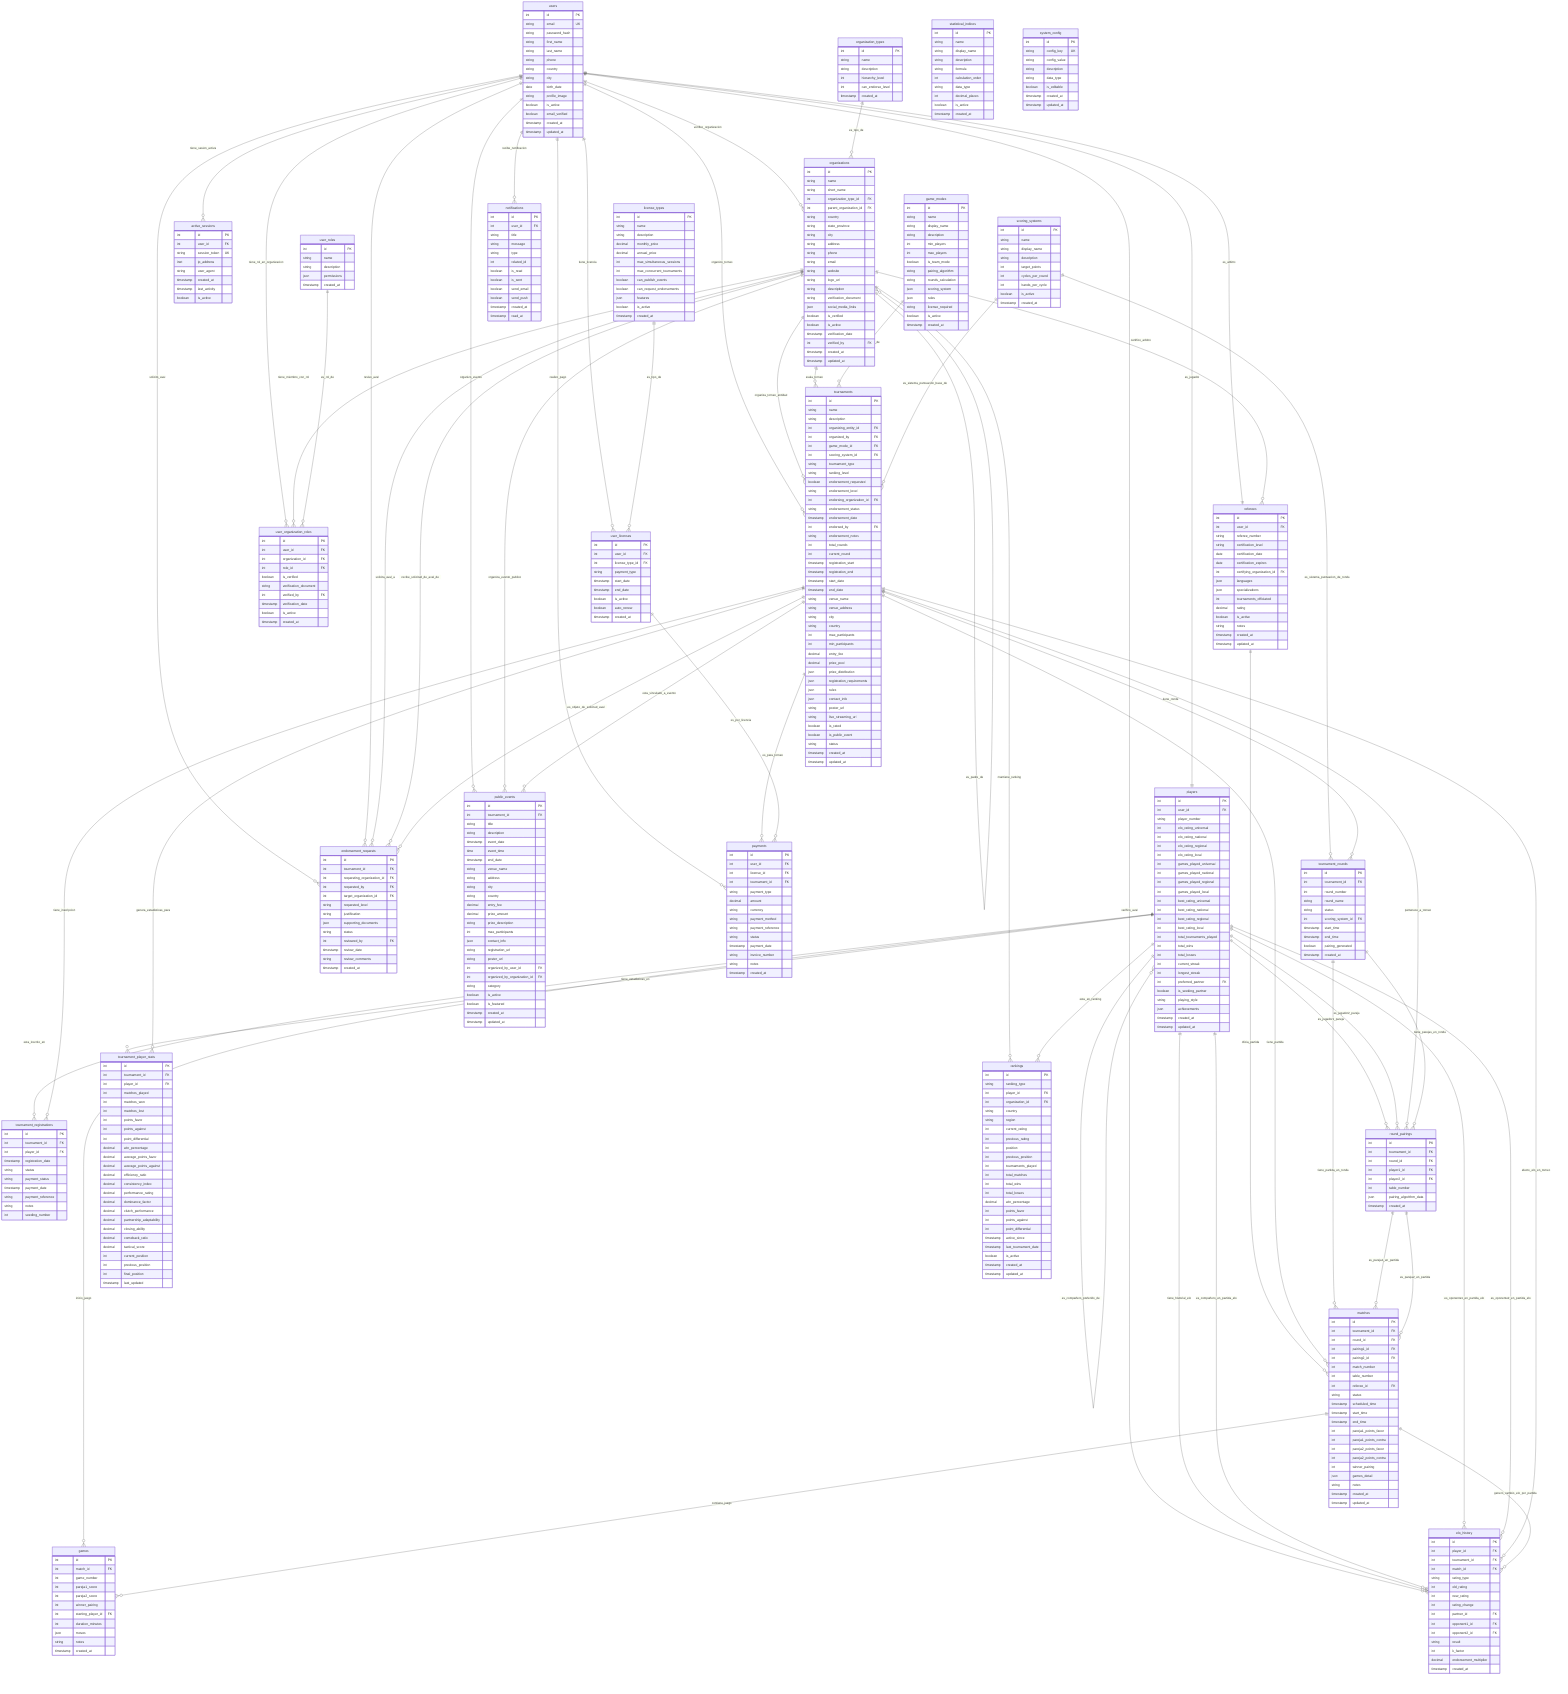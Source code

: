 erDiagram
    users {
        int id PK
        string email UK
        string password_hash
        string first_name
        string last_name
        string phone
        string country
        string city
        date birth_date
        string profile_image
        boolean is_active
        boolean email_verified
        timestamp created_at
        timestamp updated_at
    }

    license_types {
        int id PK
        string name
        string description
        decimal monthly_price
        decimal annual_price
        int max_simultaneous_sessions
        int max_concurrent_tournaments
        boolean can_publish_events
        boolean can_request_endorsements
        json features
        boolean is_active
        timestamp created_at
    }

    user_licenses {
        int id PK
        int user_id FK
        int license_type_id FK
        string payment_type
        timestamp start_date
        timestamp end_date
        boolean is_active
        boolean auto_renew
        timestamp created_at
    }

    active_sessions {
        int id PK
        int user_id FK
        string session_token UK
        inet ip_address
        string user_agent
        timestamp created_at
        timestamp last_activity
        boolean is_active
    }

    organization_types {
        int id PK
        string name
        string description
        int hierarchy_level
        int can_endorse_level
        timestamp created_at
    }

    organizations {
        int id PK
        string name
        string short_name
        int organization_type_id FK
        int parent_organization_id FK
        string country
        string state_province
        string city
        string address
        string phone
        string email
        string website
        string logo_url
        string description
        string verification_document
        json social_media_links
        boolean is_verified
        boolean is_active
        timestamp verification_date
        int verified_by FK
        timestamp created_at
        timestamp updated_at
    }

    user_roles {
        int id PK
        string name
        string description
        json permissions
        timestamp created_at
    }

    user_organization_roles {
        int id PK
        int user_id FK
        int organization_id FK
        int role_id FK
        boolean is_verified
        string verification_document
        int verified_by FK
        timestamp verification_date
        boolean is_active
        timestamp created_at
        %% UK(user_id, organization_id, role_id)
    }

    players {
        int id PK
        int user_id FK
        string player_number
        int elo_rating_universal
        int elo_rating_national
        int elo_rating_regional
        int elo_rating_local
        int games_played_universal
        int games_played_national
        int games_played_regional
        int games_played_local
        int best_rating_universal
        int best_rating_national
        int best_rating_regional
        int best_rating_local
        int total_tournaments_played
        int total_wins
        int total_losses
        int current_streak
        int longest_streak
        int preferred_partner FK
        boolean is_seeking_partner
        string playing_style
        json achievements
        timestamp created_at
        timestamp updated_at
    }

    referees {
        int id PK
        int user_id FK
        string referee_number
        string certification_level
        date certification_date
        date certification_expires
        int certifying_organization_id FK
        json languages
        json specializations
        int tournaments_officiated
        decimal rating
        boolean is_active
        string notes
        timestamp created_at
        timestamp updated_at
    }

    game_modes {
        int id PK
        string name
        string display_name
        string description
        int min_players
        int max_players
        boolean is_team_mode
        string pairing_algorithm
        string rounds_calculation
        json scoring_system
        json rules
        string license_required
        boolean is_active
        timestamp created_at
    }

    scoring_systems {
        int id PK
        string name
        string display_name
        string description
        int target_points
        int cycles_per_round
        int hands_per_cycle
        boolean is_active
        timestamp created_at
    }

    statistical_indices {
        int id PK
        string name
        string display_name
        string description
        string formula
        int calculation_order
        string data_type
        int decimal_places
        boolean is_active
        timestamp created_at
    }

    tournaments {
        int id PK
        string name
        string description
        int organizing_entity_id FK
        int organized_by FK
        int game_mode_id FK
        int scoring_system_id FK
        string tournament_type
        string ranking_level
        boolean endorsement_requested
        string endorsement_level
        int endorsing_organization_id FK
        string endorsement_status
        timestamp endorsement_date
        int endorsed_by FK
        string endorsement_notes
        int total_rounds
        int current_round
        timestamp registration_start
        timestamp registration_end
        timestamp start_date
        timestamp end_date
        string venue_name
        string venue_address
        string city
        string country
        int max_participants
        int min_participants
        decimal entry_fee
        decimal prize_pool
        json prize_distribution
        json registration_requirements
        json rules
        json contact_info
        string poster_url
        string live_streaming_url
        boolean is_rated
        boolean is_public_event
        string status
        timestamp created_at
        timestamp updated_at
    }

    tournament_registrations {
        int id PK
        int tournament_id FK
        int player_id FK
        timestamp registration_date
        string status
        string payment_status
        timestamp payment_date
        string payment_reference
        string notes
        int seeding_number
        %% UK(tournament_id, player_id)
    }

    tournament_rounds {
        int id PK
        int tournament_id FK
        int round_number
        string round_name
        string status
        int scoring_system_id FK
        timestamp start_time
        timestamp end_time
        boolean pairing_generated
        timestamp created_at
    }

    round_pairings {
        int id PK
        int tournament_id FK
        int round_id FK
        int player1_id FK
        int player2_id FK
        int table_number
        json pairing_algorithm_data
        timestamp created_at
        %% UK(round_id, player1_id)
        %% UK(round_id, player2_id)
    }

    matches {
        int id PK
        int tournament_id FK
        int round_id FK
        int pairing1_id FK
        int pairing2_id FK
        int match_number
        int table_number
        int referee_id FK
        string status
        timestamp scheduled_time
        timestamp start_time
        timestamp end_time
        int pareja1_points_favor
        int pareja1_points_contra
        int pareja2_points_favor
        int pareja2_points_contra
        int winner_pairing
        json games_detail
        string notes
        timestamp created_at
        timestamp updated_at
    }

    games {
        int id PK
        int match_id FK
        int game_number
        int pareja1_score
        int pareja2_score
        int winner_pairing
        int starting_player_id FK
        int duration_minutes
        json moves
        string notes
        timestamp created_at
    }

    tournament_player_stats {
        int id PK
        int tournament_id FK
        int player_id FK
        int matches_played
        int matches_won
        int matches_lost
        int points_favor
        int points_against
        int point_differential
        decimal win_percentage
        decimal average_points_favor
        decimal average_points_against
        decimal efficiency_ratio
        decimal consistency_index
        decimal performance_rating
        decimal dominance_factor
        decimal clutch_performance
        decimal partnership_adaptability
        decimal closing_ability
        decimal comeback_ratio
        decimal tactical_score
        int current_position
        int previous_position
        int final_position
        timestamp last_updated
        %% UK(tournament_id, player_id)
    }

    elo_history {
        int id PK
        int player_id FK
        int tournament_id FK
        int match_id FK
        string rating_type
        int old_rating
        int new_rating
        int rating_change
        int partner_id FK
        int opponent1_id FK
        int opponent2_id FK
        string result
        int k_factor
        decimal endorsement_multiplier
        timestamp created_at
    }

    rankings {
        int id PK
        string ranking_type
        int player_id FK
        int organization_id FK
        string country
        string region
        int current_rating
        int previous_rating
        int position
        int previous_position
        int tournaments_played
        int total_matches
        int total_wins
        int total_losses
        decimal win_percentage
        int points_favor
        int points_against
        int point_differential
        timestamp active_since
        timestamp last_tournament_date
        boolean is_active
        timestamp created_at
        timestamp updated_at
        %% UK(ranking_type, player_id, organization_id, country, region)
    }

    endorsement_requests {
        int id PK
        int tournament_id FK
        int requesting_organization_id FK
        int requested_by FK
        int target_organization_id FK
        string requested_level
        string justification
        json supporting_documents
        string status
        int reviewed_by FK
        timestamp review_date
        string review_comments
        timestamp created_at
    }

    public_events {
        int id PK
        int tournament_id FK
        string title
        string description
        timestamp event_date
        time event_time
        timestamp end_date
        string venue_name
        string address
        string city
        string country
        decimal entry_fee
        decimal prize_amount
        string prize_description
        int max_participants
        json contact_info
        string registration_url
        string poster_url
        int organized_by_user_id FK
        int organized_by_organization_id FK
        string category
        boolean is_active
        boolean is_featured
        timestamp created_at
        timestamp updated_at
    }

    payments {
        int id PK
        int user_id FK
        int license_id FK
        int tournament_id FK
        string payment_type
        decimal amount
        string currency
        string payment_method
        string payment_reference
        string status
        timestamp payment_date
        string invoice_number
        string notes
        timestamp created_at
    }

    notifications {
        int id PK
        int user_id FK
        string title
        string message
        string type
        int related_id
        boolean is_read
        boolean is_sent
        boolean send_email
        boolean send_push
        timestamp created_at
        timestamp read_at
    }

    system_config {
        int id PK
        string config_key UK
        string config_value
        string description
        string data_type
        boolean is_editable
        timestamp created_at
        timestamp updated_at
    }

    %% =================== RELACIONES ===================

    %% Users and Auth
    users ||--o{ user_licenses : "tiene_licencia"
    license_types ||--o{ user_licenses : "es_tipo_de"
    users ||--o{ active_sessions : "tiene_sesion_activa"
    users ||--o{ organizations : "verifico_organizacion" 
    users ||--o{ user_organization_roles : "tiene_rol_en_organizacion"
    users ||--|| players : "es_jugador"
    users ||--|| referees : "es_arbitro"
    users ||--o{ tournaments : "organizo_torneo"
    users ||--o{ elo_history : "verifico_aval" 
    %% endorsed_by en tournaments que afecta elo_history.endorsement_multiplier
    users ||--o{ endorsement_requests : "solicito_aval"
    users ||--o{ endorsement_requests : "reviso_aval"
    users ||--o{ public_events : "organizo_evento"
    users ||--o{ payments : "realizo_pago"
    users ||--o{ notifications : "recibe_notificacion"

    %% Organizations
    organization_types ||--o{ organizations : "es_tipo_de"
    organizations ||--o{ organizations : "es_padre_de"
    organizations ||--o{ user_organization_roles : "tiene_miembro_con_rol"
    organizations ||--o{ referees : "certifico_arbitro"
    organizations ||--o{ tournaments : "organiza_torneo_entidad"
    organizations ||--o{ tournaments : "avala_torneo"
    organizations ||--o{ rankings : "mantiene_ranking"
    organizations ||--o{ endorsement_requests : "solicita_aval_a"
    organizations ||--o{ endorsement_requests : "recibe_solicitud_de_aval_de"
    organizations ||--o{ public_events : "organiza_evento_publico"

    %% Roles
    user_roles ||--o{ user_organization_roles : "es_rol_de"

    %% Players
    players ||--o{ players : "es_compañero_preferido_de"
    players ||--o{ tournament_registrations : "esta_inscrito_en"
    players ||--o{ round_pairings : "es_jugador1_pareja"
    players ||--o{ round_pairings : "es_jugador2_pareja"
    players ||--o{ games : "inicio_juego"
    players ||--o{ tournament_player_stats : "tiene_estadisticas_en"
    players ||--o{ elo_history : "tiene_historial_elo"
    players ||--o{ elo_history : "es_compañero_en_partida_elo"
    players ||--o{ elo_history : "es_oponente1_en_partida_elo"
    players ||--o{ elo_history : "es_oponente2_en_partida_elo"
    players ||--o{ rankings : "esta_en_ranking"

    %% Referees
    referees ||--o{ matches : "oficia_partida"

    %% Game Modes and Scoring Systems
    game_modes ||--o{ tournaments : "es_modalidad_de"
    scoring_systems ||--o{ tournaments : "es_sistema_puntuacion_base_de"
    scoring_systems ||--o{ tournament_rounds : "es_sistema_puntuacion_de_ronda"

    %% Tournaments
    tournaments ||--o{ tournament_registrations : "tiene_inscripcion"
    tournaments ||--o{ tournament_rounds : "tiene_ronda"
    tournaments ||--o{ round_pairings : "pertenece_a_torneo"
    tournaments ||--o{ matches : "tiene_partida"
    tournaments ||--o{ tournament_player_stats : "genera_estadisticas_para"
    tournaments ||--o{ elo_history : "afecto_elo_en_torneo"
    tournaments ||--o{ endorsement_requests : "es_objeto_de_solicitud_aval"
    tournaments ||--o{ public_events : "esta_vinculado_a_evento"
    tournaments ||--o{ payments : "es_para_torneo"

    %% Rounds, Pairings, Matches, Games
    tournament_rounds ||--o{ round_pairings : "tiene_parejas_en_ronda"
    tournament_rounds ||--o{ matches : "tiene_partida_en_ronda"
    round_pairings ||--o{ matches : "es_pareja1_en_partida"
    round_pairings ||--o{ matches : "es_pareja2_en_partida"
    matches ||--o{ games : "contiene_juego"
    matches ||--o{ elo_history : "genero_cambio_elo_por_partida"

    %% Licenses and Payments
    user_licenses ||--o{ payments : "es_por_licencia"